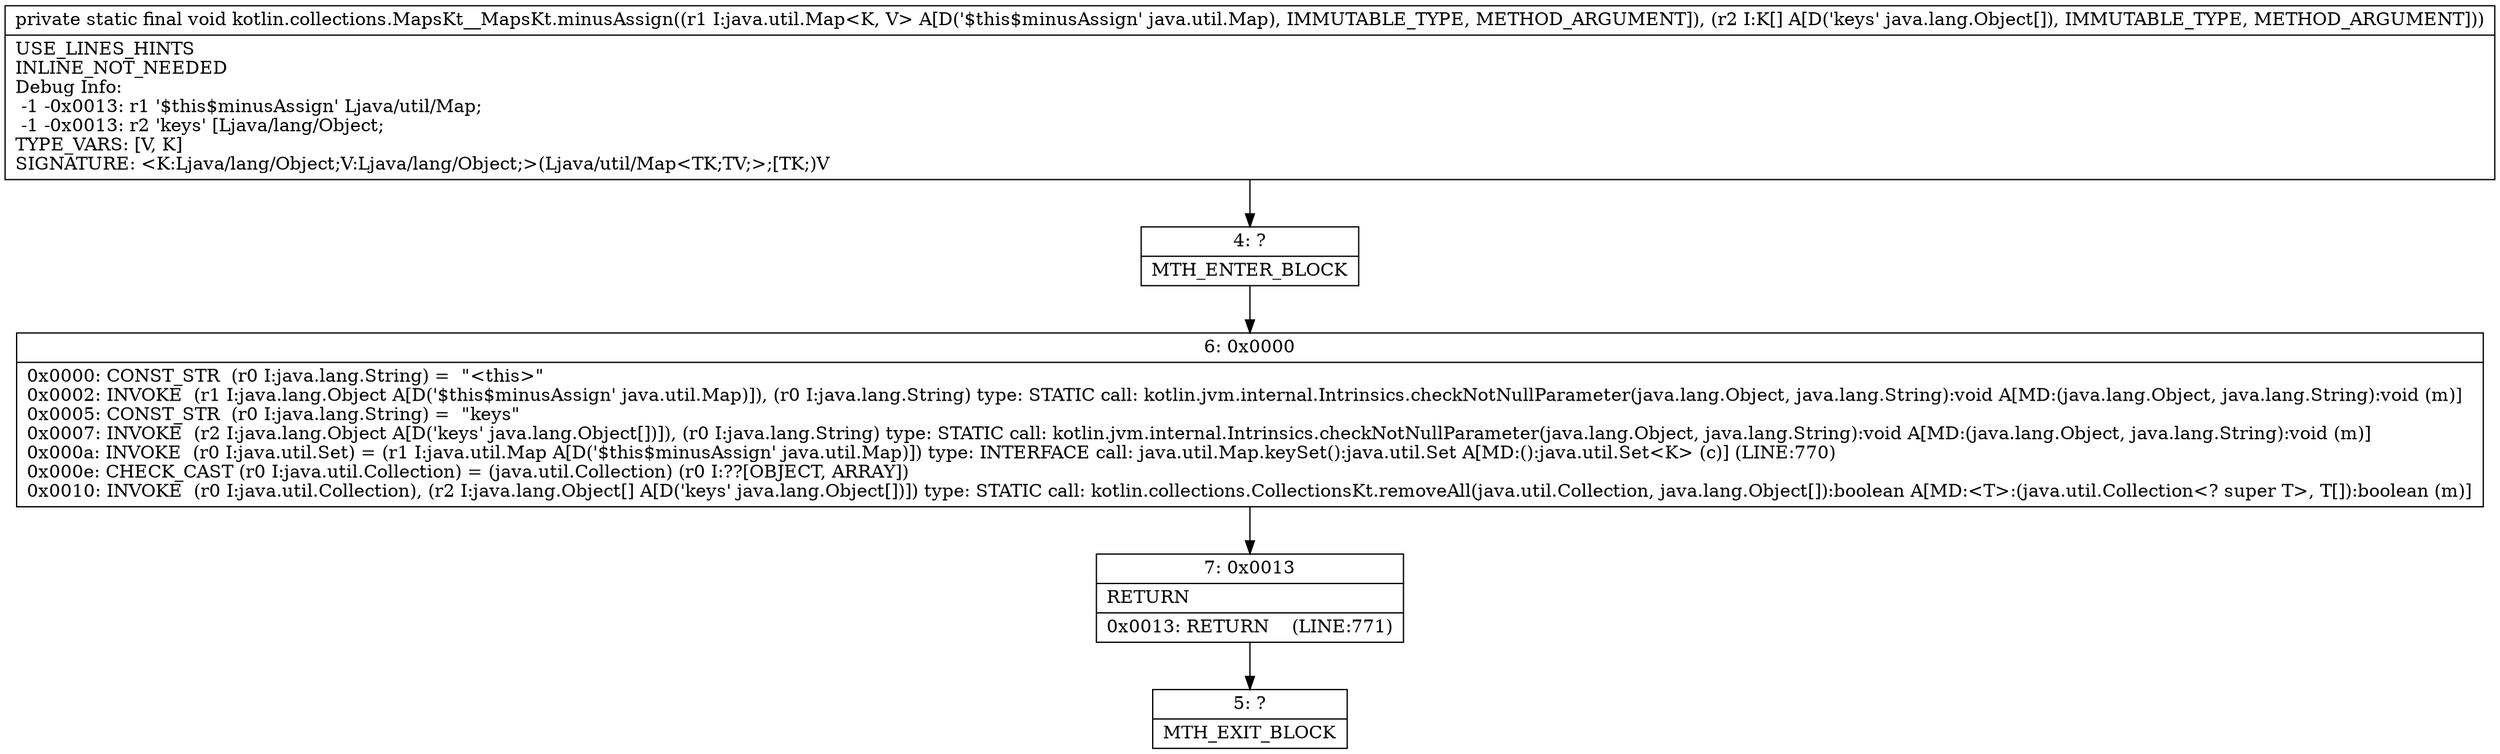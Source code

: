 digraph "CFG forkotlin.collections.MapsKt__MapsKt.minusAssign(Ljava\/util\/Map;[Ljava\/lang\/Object;)V" {
Node_4 [shape=record,label="{4\:\ ?|MTH_ENTER_BLOCK\l}"];
Node_6 [shape=record,label="{6\:\ 0x0000|0x0000: CONST_STR  (r0 I:java.lang.String) =  \"\<this\>\" \l0x0002: INVOKE  (r1 I:java.lang.Object A[D('$this$minusAssign' java.util.Map)]), (r0 I:java.lang.String) type: STATIC call: kotlin.jvm.internal.Intrinsics.checkNotNullParameter(java.lang.Object, java.lang.String):void A[MD:(java.lang.Object, java.lang.String):void (m)]\l0x0005: CONST_STR  (r0 I:java.lang.String) =  \"keys\" \l0x0007: INVOKE  (r2 I:java.lang.Object A[D('keys' java.lang.Object[])]), (r0 I:java.lang.String) type: STATIC call: kotlin.jvm.internal.Intrinsics.checkNotNullParameter(java.lang.Object, java.lang.String):void A[MD:(java.lang.Object, java.lang.String):void (m)]\l0x000a: INVOKE  (r0 I:java.util.Set) = (r1 I:java.util.Map A[D('$this$minusAssign' java.util.Map)]) type: INTERFACE call: java.util.Map.keySet():java.util.Set A[MD:():java.util.Set\<K\> (c)] (LINE:770)\l0x000e: CHECK_CAST (r0 I:java.util.Collection) = (java.util.Collection) (r0 I:??[OBJECT, ARRAY]) \l0x0010: INVOKE  (r0 I:java.util.Collection), (r2 I:java.lang.Object[] A[D('keys' java.lang.Object[])]) type: STATIC call: kotlin.collections.CollectionsKt.removeAll(java.util.Collection, java.lang.Object[]):boolean A[MD:\<T\>:(java.util.Collection\<? super T\>, T[]):boolean (m)]\l}"];
Node_7 [shape=record,label="{7\:\ 0x0013|RETURN\l|0x0013: RETURN    (LINE:771)\l}"];
Node_5 [shape=record,label="{5\:\ ?|MTH_EXIT_BLOCK\l}"];
MethodNode[shape=record,label="{private static final void kotlin.collections.MapsKt__MapsKt.minusAssign((r1 I:java.util.Map\<K, V\> A[D('$this$minusAssign' java.util.Map), IMMUTABLE_TYPE, METHOD_ARGUMENT]), (r2 I:K[] A[D('keys' java.lang.Object[]), IMMUTABLE_TYPE, METHOD_ARGUMENT]))  | USE_LINES_HINTS\lINLINE_NOT_NEEDED\lDebug Info:\l  \-1 \-0x0013: r1 '$this$minusAssign' Ljava\/util\/Map;\l  \-1 \-0x0013: r2 'keys' [Ljava\/lang\/Object;\lTYPE_VARS: [V, K]\lSIGNATURE: \<K:Ljava\/lang\/Object;V:Ljava\/lang\/Object;\>(Ljava\/util\/Map\<TK;TV;\>;[TK;)V\l}"];
MethodNode -> Node_4;Node_4 -> Node_6;
Node_6 -> Node_7;
Node_7 -> Node_5;
}

